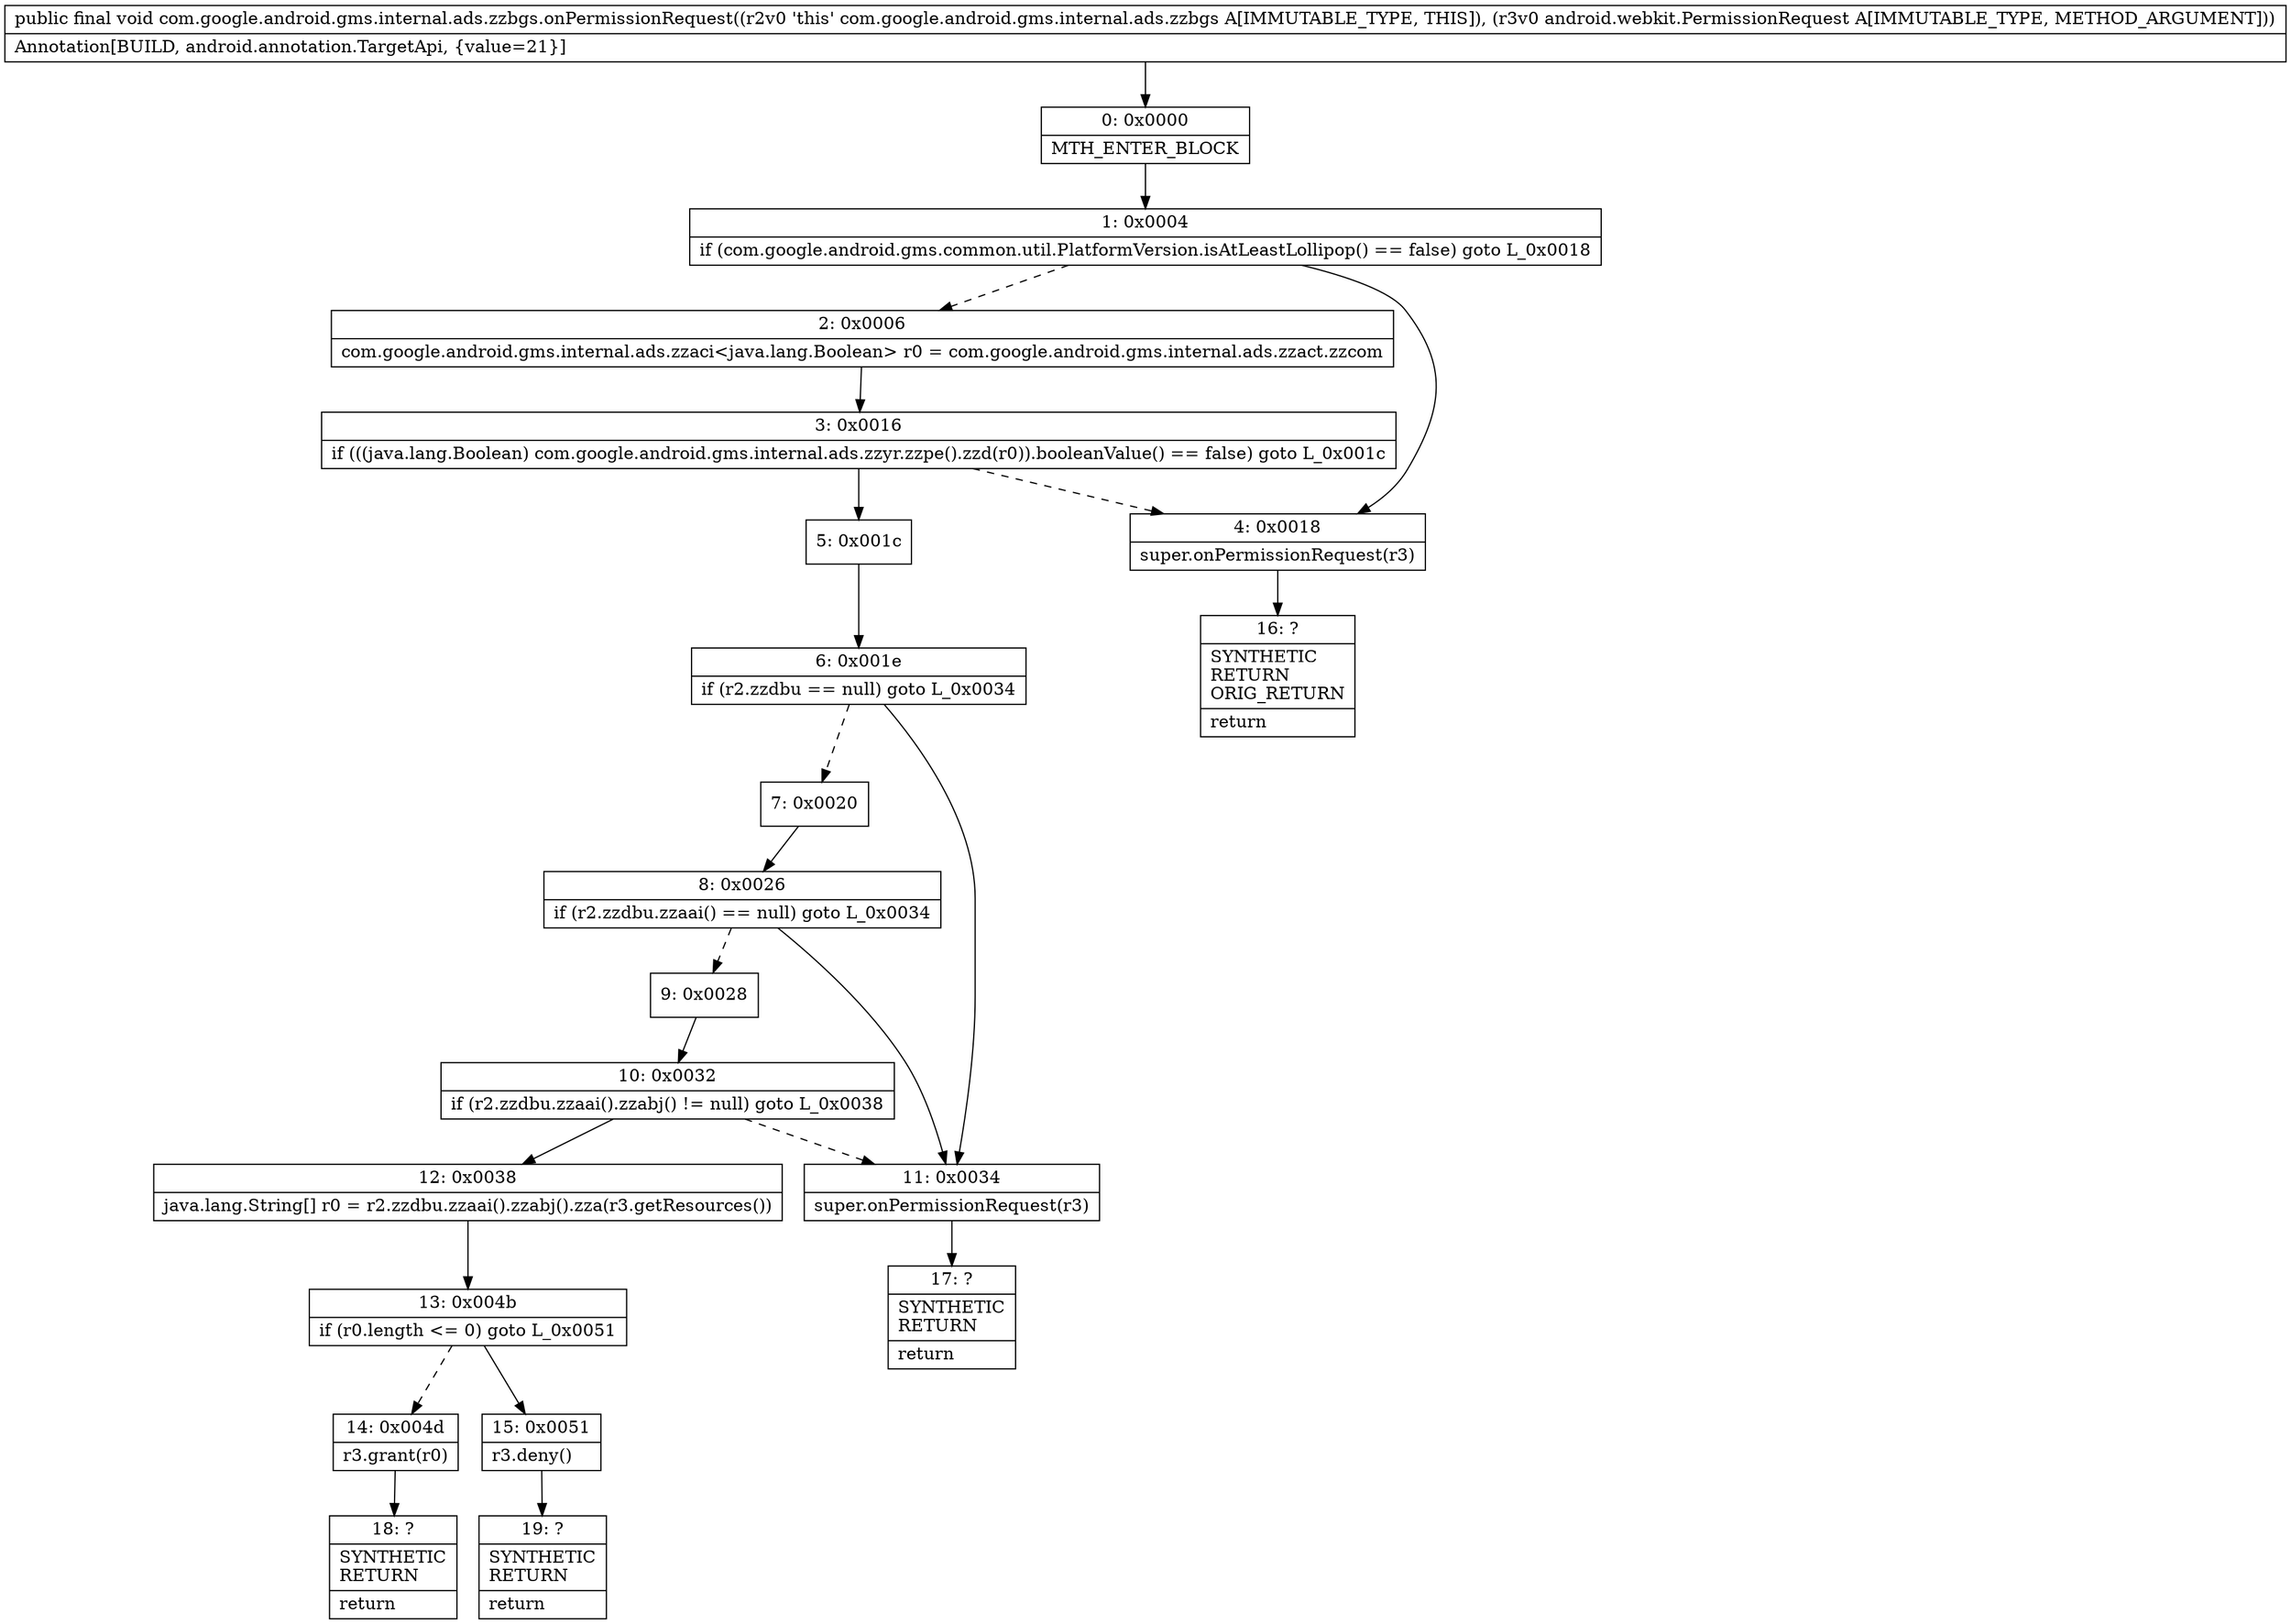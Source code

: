 digraph "CFG forcom.google.android.gms.internal.ads.zzbgs.onPermissionRequest(Landroid\/webkit\/PermissionRequest;)V" {
Node_0 [shape=record,label="{0\:\ 0x0000|MTH_ENTER_BLOCK\l}"];
Node_1 [shape=record,label="{1\:\ 0x0004|if (com.google.android.gms.common.util.PlatformVersion.isAtLeastLollipop() == false) goto L_0x0018\l}"];
Node_2 [shape=record,label="{2\:\ 0x0006|com.google.android.gms.internal.ads.zzaci\<java.lang.Boolean\> r0 = com.google.android.gms.internal.ads.zzact.zzcom\l}"];
Node_3 [shape=record,label="{3\:\ 0x0016|if (((java.lang.Boolean) com.google.android.gms.internal.ads.zzyr.zzpe().zzd(r0)).booleanValue() == false) goto L_0x001c\l}"];
Node_4 [shape=record,label="{4\:\ 0x0018|super.onPermissionRequest(r3)\l}"];
Node_5 [shape=record,label="{5\:\ 0x001c}"];
Node_6 [shape=record,label="{6\:\ 0x001e|if (r2.zzdbu == null) goto L_0x0034\l}"];
Node_7 [shape=record,label="{7\:\ 0x0020}"];
Node_8 [shape=record,label="{8\:\ 0x0026|if (r2.zzdbu.zzaai() == null) goto L_0x0034\l}"];
Node_9 [shape=record,label="{9\:\ 0x0028}"];
Node_10 [shape=record,label="{10\:\ 0x0032|if (r2.zzdbu.zzaai().zzabj() != null) goto L_0x0038\l}"];
Node_11 [shape=record,label="{11\:\ 0x0034|super.onPermissionRequest(r3)\l}"];
Node_12 [shape=record,label="{12\:\ 0x0038|java.lang.String[] r0 = r2.zzdbu.zzaai().zzabj().zza(r3.getResources())\l}"];
Node_13 [shape=record,label="{13\:\ 0x004b|if (r0.length \<= 0) goto L_0x0051\l}"];
Node_14 [shape=record,label="{14\:\ 0x004d|r3.grant(r0)\l}"];
Node_15 [shape=record,label="{15\:\ 0x0051|r3.deny()\l}"];
Node_16 [shape=record,label="{16\:\ ?|SYNTHETIC\lRETURN\lORIG_RETURN\l|return\l}"];
Node_17 [shape=record,label="{17\:\ ?|SYNTHETIC\lRETURN\l|return\l}"];
Node_18 [shape=record,label="{18\:\ ?|SYNTHETIC\lRETURN\l|return\l}"];
Node_19 [shape=record,label="{19\:\ ?|SYNTHETIC\lRETURN\l|return\l}"];
MethodNode[shape=record,label="{public final void com.google.android.gms.internal.ads.zzbgs.onPermissionRequest((r2v0 'this' com.google.android.gms.internal.ads.zzbgs A[IMMUTABLE_TYPE, THIS]), (r3v0 android.webkit.PermissionRequest A[IMMUTABLE_TYPE, METHOD_ARGUMENT]))  | Annotation[BUILD, android.annotation.TargetApi, \{value=21\}]\l}"];
MethodNode -> Node_0;
Node_0 -> Node_1;
Node_1 -> Node_2[style=dashed];
Node_1 -> Node_4;
Node_2 -> Node_3;
Node_3 -> Node_4[style=dashed];
Node_3 -> Node_5;
Node_4 -> Node_16;
Node_5 -> Node_6;
Node_6 -> Node_7[style=dashed];
Node_6 -> Node_11;
Node_7 -> Node_8;
Node_8 -> Node_9[style=dashed];
Node_8 -> Node_11;
Node_9 -> Node_10;
Node_10 -> Node_11[style=dashed];
Node_10 -> Node_12;
Node_11 -> Node_17;
Node_12 -> Node_13;
Node_13 -> Node_14[style=dashed];
Node_13 -> Node_15;
Node_14 -> Node_18;
Node_15 -> Node_19;
}

